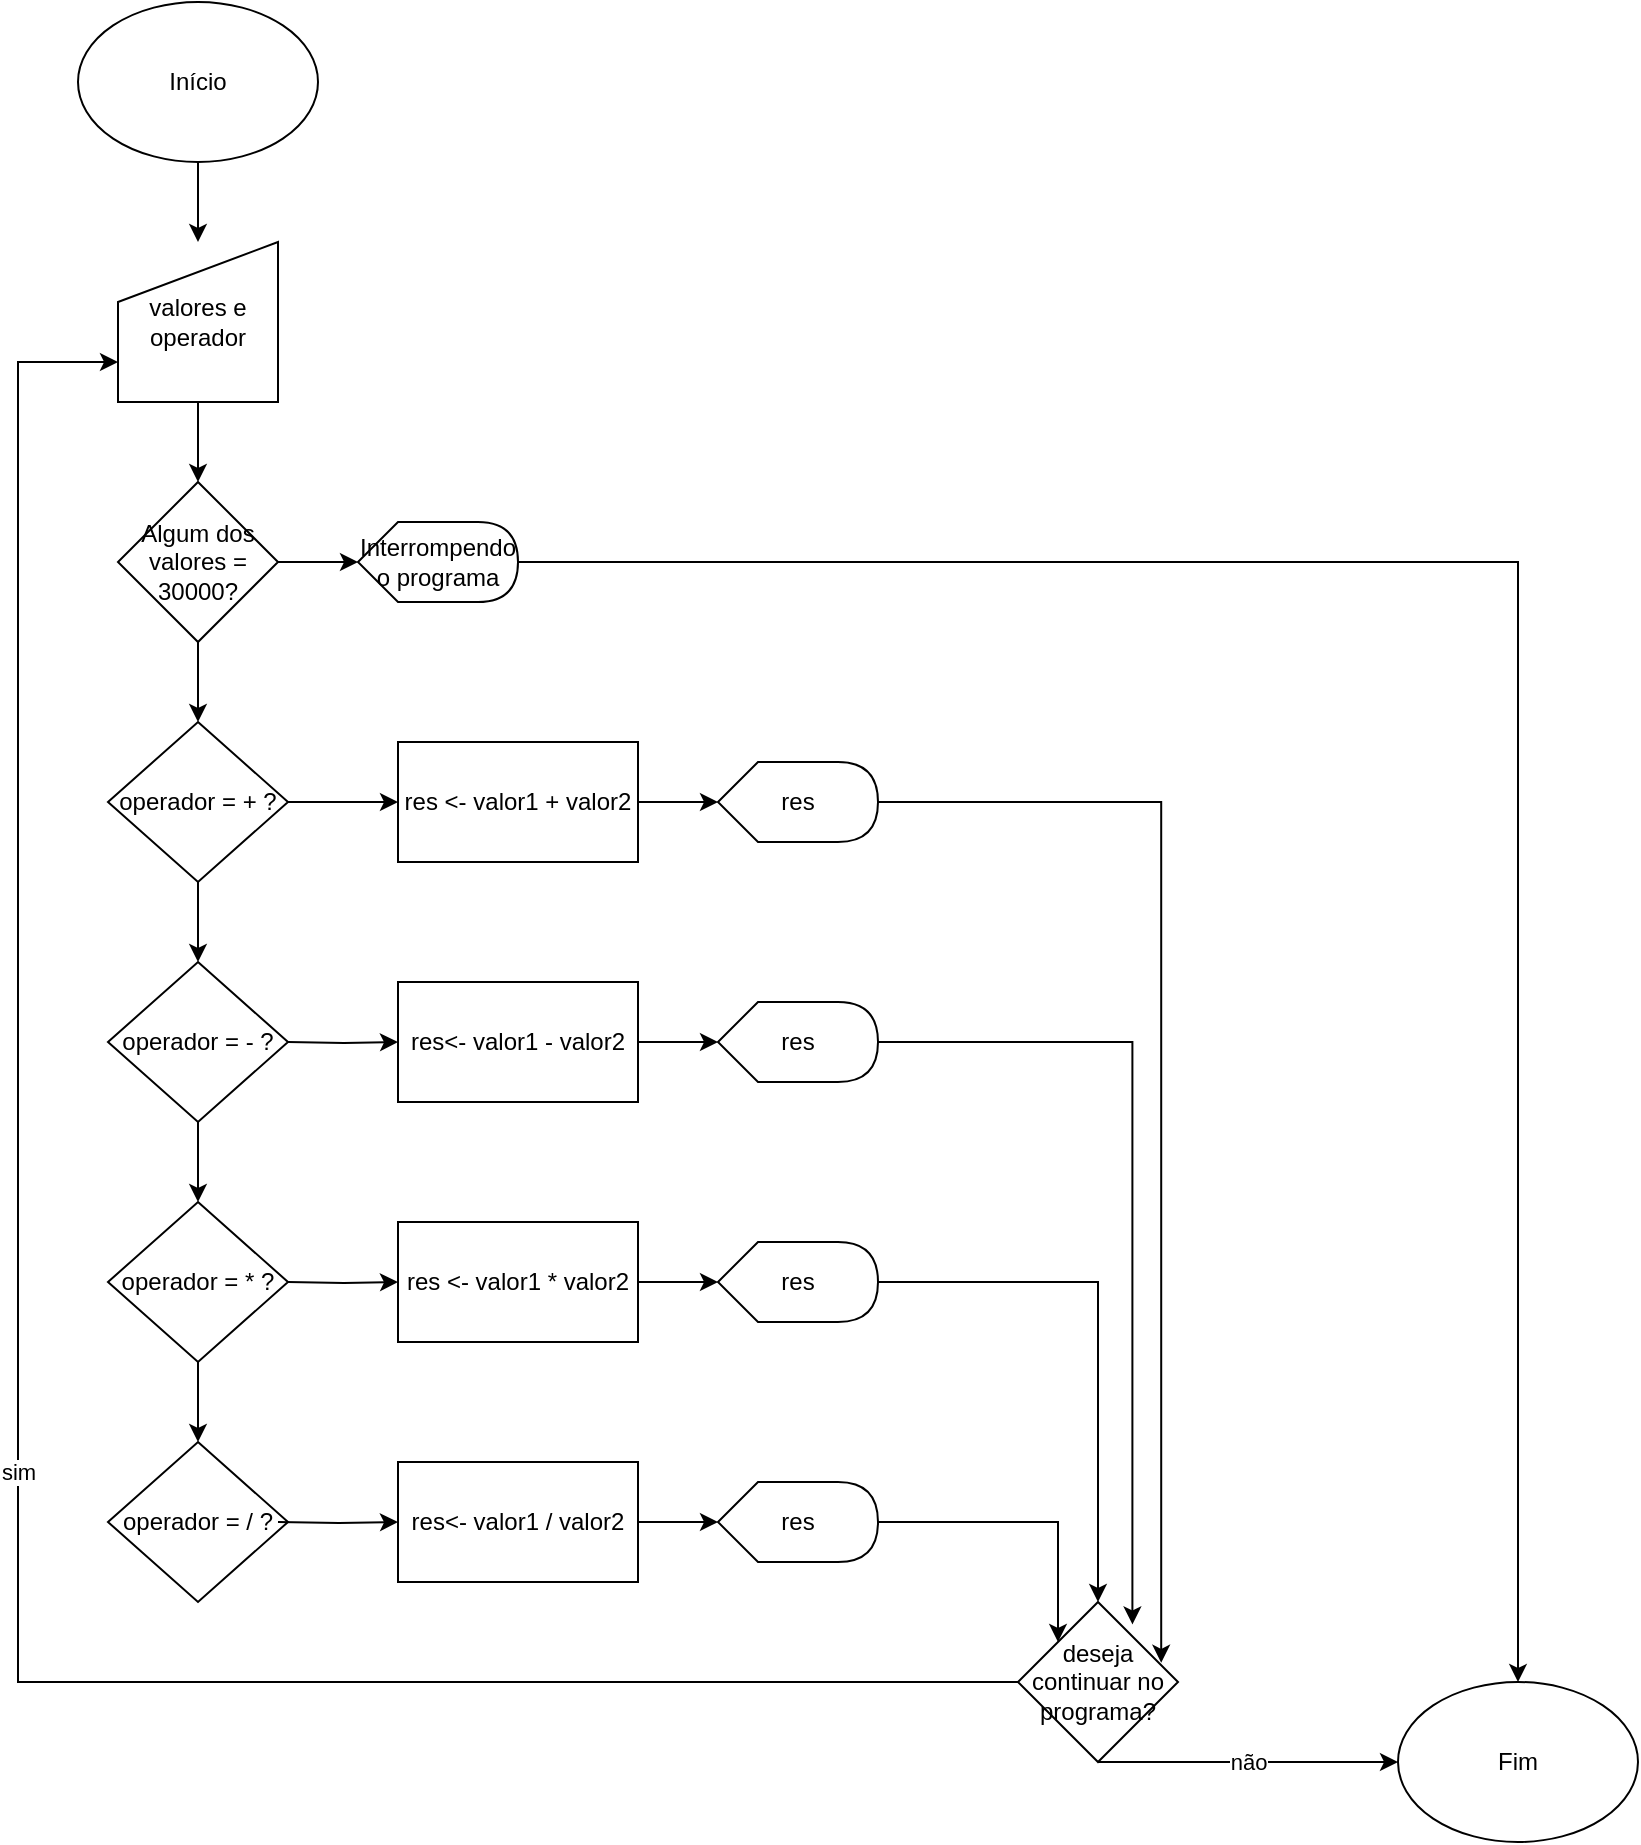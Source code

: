 <mxfile version="15.2.0" type="device"><diagram id="9uOgmiU6uPTggiQKBTGL" name="Page-1"><mxGraphModel dx="659" dy="692" grid="1" gridSize="10" guides="1" tooltips="1" connect="1" arrows="1" fold="1" page="1" pageScale="1" pageWidth="827" pageHeight="1169" math="0" shadow="0"><root><mxCell id="0"/><mxCell id="1" parent="0"/><mxCell id="qHUSeX6qfJdwNKjCqjsl-4" value="" style="edgeStyle=orthogonalEdgeStyle;rounded=0;orthogonalLoop=1;jettySize=auto;html=1;" edge="1" parent="1" source="qHUSeX6qfJdwNKjCqjsl-1" target="qHUSeX6qfJdwNKjCqjsl-3"><mxGeometry relative="1" as="geometry"/></mxCell><mxCell id="qHUSeX6qfJdwNKjCqjsl-1" value="Início" style="ellipse;whiteSpace=wrap;html=1;" vertex="1" parent="1"><mxGeometry x="200" y="40" width="120" height="80" as="geometry"/></mxCell><mxCell id="qHUSeX6qfJdwNKjCqjsl-2" value="Fim" style="ellipse;whiteSpace=wrap;html=1;" vertex="1" parent="1"><mxGeometry x="860" y="880" width="120" height="80" as="geometry"/></mxCell><mxCell id="qHUSeX6qfJdwNKjCqjsl-7" value="" style="edgeStyle=orthogonalEdgeStyle;rounded=0;orthogonalLoop=1;jettySize=auto;html=1;" edge="1" parent="1" source="qHUSeX6qfJdwNKjCqjsl-3" target="qHUSeX6qfJdwNKjCqjsl-6"><mxGeometry relative="1" as="geometry"/></mxCell><mxCell id="qHUSeX6qfJdwNKjCqjsl-3" value="valores e operador" style="shape=manualInput;whiteSpace=wrap;html=1;" vertex="1" parent="1"><mxGeometry x="220" y="160" width="80" height="80" as="geometry"/></mxCell><mxCell id="qHUSeX6qfJdwNKjCqjsl-9" value="" style="edgeStyle=orthogonalEdgeStyle;rounded=0;orthogonalLoop=1;jettySize=auto;html=1;" edge="1" parent="1" source="qHUSeX6qfJdwNKjCqjsl-6" target="qHUSeX6qfJdwNKjCqjsl-8"><mxGeometry relative="1" as="geometry"/></mxCell><mxCell id="qHUSeX6qfJdwNKjCqjsl-12" value="" style="edgeStyle=orthogonalEdgeStyle;rounded=0;orthogonalLoop=1;jettySize=auto;html=1;" edge="1" parent="1" source="qHUSeX6qfJdwNKjCqjsl-6" target="qHUSeX6qfJdwNKjCqjsl-11"><mxGeometry relative="1" as="geometry"/></mxCell><mxCell id="qHUSeX6qfJdwNKjCqjsl-6" value="Algum dos valores = 30000?" style="rhombus;whiteSpace=wrap;html=1;" vertex="1" parent="1"><mxGeometry x="220" y="280" width="80" height="80" as="geometry"/></mxCell><mxCell id="qHUSeX6qfJdwNKjCqjsl-10" style="edgeStyle=orthogonalEdgeStyle;rounded=0;orthogonalLoop=1;jettySize=auto;html=1;entryX=0.5;entryY=0;entryDx=0;entryDy=0;" edge="1" parent="1" source="qHUSeX6qfJdwNKjCqjsl-8" target="qHUSeX6qfJdwNKjCqjsl-2"><mxGeometry relative="1" as="geometry"><Array as="points"><mxPoint x="920" y="320"/></Array></mxGeometry></mxCell><mxCell id="qHUSeX6qfJdwNKjCqjsl-8" value="Interrompendo o programa" style="shape=display;whiteSpace=wrap;html=1;" vertex="1" parent="1"><mxGeometry x="340" y="300" width="80" height="40" as="geometry"/></mxCell><mxCell id="qHUSeX6qfJdwNKjCqjsl-14" value="" style="edgeStyle=orthogonalEdgeStyle;rounded=0;orthogonalLoop=1;jettySize=auto;html=1;" edge="1" parent="1" source="qHUSeX6qfJdwNKjCqjsl-11" target="qHUSeX6qfJdwNKjCqjsl-13"><mxGeometry relative="1" as="geometry"/></mxCell><mxCell id="qHUSeX6qfJdwNKjCqjsl-20" value="" style="edgeStyle=orthogonalEdgeStyle;rounded=0;orthogonalLoop=1;jettySize=auto;html=1;" edge="1" parent="1" source="qHUSeX6qfJdwNKjCqjsl-11" target="qHUSeX6qfJdwNKjCqjsl-19"><mxGeometry relative="1" as="geometry"/></mxCell><mxCell id="qHUSeX6qfJdwNKjCqjsl-11" value="operador = + ?" style="rhombus;whiteSpace=wrap;html=1;" vertex="1" parent="1"><mxGeometry x="215" y="400" width="90" height="80" as="geometry"/></mxCell><mxCell id="qHUSeX6qfJdwNKjCqjsl-16" value="" style="edgeStyle=orthogonalEdgeStyle;rounded=0;orthogonalLoop=1;jettySize=auto;html=1;" edge="1" parent="1" source="qHUSeX6qfJdwNKjCqjsl-13" target="qHUSeX6qfJdwNKjCqjsl-15"><mxGeometry relative="1" as="geometry"/></mxCell><mxCell id="qHUSeX6qfJdwNKjCqjsl-13" value="operador = - ?" style="rhombus;whiteSpace=wrap;html=1;" vertex="1" parent="1"><mxGeometry x="215" y="520" width="90" height="80" as="geometry"/></mxCell><mxCell id="qHUSeX6qfJdwNKjCqjsl-18" value="" style="edgeStyle=orthogonalEdgeStyle;rounded=0;orthogonalLoop=1;jettySize=auto;html=1;" edge="1" parent="1" source="qHUSeX6qfJdwNKjCqjsl-15" target="qHUSeX6qfJdwNKjCqjsl-17"><mxGeometry relative="1" as="geometry"/></mxCell><mxCell id="qHUSeX6qfJdwNKjCqjsl-15" value="operador = * ?" style="rhombus;whiteSpace=wrap;html=1;" vertex="1" parent="1"><mxGeometry x="215" y="640" width="90" height="80" as="geometry"/></mxCell><mxCell id="qHUSeX6qfJdwNKjCqjsl-17" value="operador = / ?" style="rhombus;whiteSpace=wrap;html=1;" vertex="1" parent="1"><mxGeometry x="215" y="760" width="90" height="80" as="geometry"/></mxCell><mxCell id="qHUSeX6qfJdwNKjCqjsl-31" value="" style="edgeStyle=orthogonalEdgeStyle;rounded=0;orthogonalLoop=1;jettySize=auto;html=1;" edge="1" parent="1" source="qHUSeX6qfJdwNKjCqjsl-19" target="qHUSeX6qfJdwNKjCqjsl-27"><mxGeometry relative="1" as="geometry"/></mxCell><mxCell id="qHUSeX6qfJdwNKjCqjsl-19" value="res &amp;lt;- valor1 + valor2" style="whiteSpace=wrap;html=1;" vertex="1" parent="1"><mxGeometry x="360" y="410" width="120" height="60" as="geometry"/></mxCell><mxCell id="qHUSeX6qfJdwNKjCqjsl-21" value="" style="edgeStyle=orthogonalEdgeStyle;rounded=0;orthogonalLoop=1;jettySize=auto;html=1;" edge="1" parent="1" target="qHUSeX6qfJdwNKjCqjsl-22"><mxGeometry relative="1" as="geometry"><mxPoint x="305" y="560" as="sourcePoint"/></mxGeometry></mxCell><mxCell id="qHUSeX6qfJdwNKjCqjsl-32" value="" style="edgeStyle=orthogonalEdgeStyle;rounded=0;orthogonalLoop=1;jettySize=auto;html=1;" edge="1" parent="1" source="qHUSeX6qfJdwNKjCqjsl-22" target="qHUSeX6qfJdwNKjCqjsl-28"><mxGeometry relative="1" as="geometry"/></mxCell><mxCell id="qHUSeX6qfJdwNKjCqjsl-22" value="res&amp;lt;- valor1 - valor2" style="whiteSpace=wrap;html=1;" vertex="1" parent="1"><mxGeometry x="360" y="530" width="120" height="60" as="geometry"/></mxCell><mxCell id="qHUSeX6qfJdwNKjCqjsl-23" value="" style="edgeStyle=orthogonalEdgeStyle;rounded=0;orthogonalLoop=1;jettySize=auto;html=1;" edge="1" parent="1" target="qHUSeX6qfJdwNKjCqjsl-24"><mxGeometry relative="1" as="geometry"><mxPoint x="305" y="680" as="sourcePoint"/></mxGeometry></mxCell><mxCell id="qHUSeX6qfJdwNKjCqjsl-33" value="" style="edgeStyle=orthogonalEdgeStyle;rounded=0;orthogonalLoop=1;jettySize=auto;html=1;" edge="1" parent="1" source="qHUSeX6qfJdwNKjCqjsl-24" target="qHUSeX6qfJdwNKjCqjsl-29"><mxGeometry relative="1" as="geometry"/></mxCell><mxCell id="qHUSeX6qfJdwNKjCqjsl-24" value="res &amp;lt;- valor1 * valor2" style="whiteSpace=wrap;html=1;" vertex="1" parent="1"><mxGeometry x="360" y="650" width="120" height="60" as="geometry"/></mxCell><mxCell id="qHUSeX6qfJdwNKjCqjsl-25" value="" style="edgeStyle=orthogonalEdgeStyle;rounded=0;orthogonalLoop=1;jettySize=auto;html=1;" edge="1" parent="1" target="qHUSeX6qfJdwNKjCqjsl-26"><mxGeometry relative="1" as="geometry"><mxPoint x="300" y="800" as="sourcePoint"/></mxGeometry></mxCell><mxCell id="qHUSeX6qfJdwNKjCqjsl-34" value="" style="edgeStyle=orthogonalEdgeStyle;rounded=0;orthogonalLoop=1;jettySize=auto;html=1;" edge="1" parent="1" source="qHUSeX6qfJdwNKjCqjsl-26" target="qHUSeX6qfJdwNKjCqjsl-30"><mxGeometry relative="1" as="geometry"/></mxCell><mxCell id="qHUSeX6qfJdwNKjCqjsl-26" value="res&amp;lt;- valor1 / valor2" style="whiteSpace=wrap;html=1;" vertex="1" parent="1"><mxGeometry x="360" y="770" width="120" height="60" as="geometry"/></mxCell><mxCell id="qHUSeX6qfJdwNKjCqjsl-39" style="edgeStyle=orthogonalEdgeStyle;rounded=0;orthogonalLoop=1;jettySize=auto;html=1;entryX=0.895;entryY=0.38;entryDx=0;entryDy=0;entryPerimeter=0;" edge="1" parent="1" source="qHUSeX6qfJdwNKjCqjsl-27" target="qHUSeX6qfJdwNKjCqjsl-35"><mxGeometry relative="1" as="geometry"/></mxCell><mxCell id="qHUSeX6qfJdwNKjCqjsl-27" value="res" style="shape=display;whiteSpace=wrap;html=1;" vertex="1" parent="1"><mxGeometry x="520" y="420" width="80" height="40" as="geometry"/></mxCell><mxCell id="qHUSeX6qfJdwNKjCqjsl-38" style="edgeStyle=orthogonalEdgeStyle;rounded=0;orthogonalLoop=1;jettySize=auto;html=1;entryX=0.715;entryY=0.14;entryDx=0;entryDy=0;entryPerimeter=0;" edge="1" parent="1" source="qHUSeX6qfJdwNKjCqjsl-28" target="qHUSeX6qfJdwNKjCqjsl-35"><mxGeometry relative="1" as="geometry"/></mxCell><mxCell id="qHUSeX6qfJdwNKjCqjsl-28" value="res" style="shape=display;whiteSpace=wrap;html=1;" vertex="1" parent="1"><mxGeometry x="520" y="540" width="80" height="40" as="geometry"/></mxCell><mxCell id="qHUSeX6qfJdwNKjCqjsl-37" style="edgeStyle=orthogonalEdgeStyle;rounded=0;orthogonalLoop=1;jettySize=auto;html=1;entryX=0.5;entryY=0;entryDx=0;entryDy=0;" edge="1" parent="1" source="qHUSeX6qfJdwNKjCqjsl-29" target="qHUSeX6qfJdwNKjCqjsl-35"><mxGeometry relative="1" as="geometry"/></mxCell><mxCell id="qHUSeX6qfJdwNKjCqjsl-29" value="res" style="shape=display;whiteSpace=wrap;html=1;" vertex="1" parent="1"><mxGeometry x="520" y="660" width="80" height="40" as="geometry"/></mxCell><mxCell id="qHUSeX6qfJdwNKjCqjsl-36" style="edgeStyle=orthogonalEdgeStyle;rounded=0;orthogonalLoop=1;jettySize=auto;html=1;entryX=0;entryY=0;entryDx=0;entryDy=0;" edge="1" parent="1" source="qHUSeX6qfJdwNKjCqjsl-30" target="qHUSeX6qfJdwNKjCqjsl-35"><mxGeometry relative="1" as="geometry"/></mxCell><mxCell id="qHUSeX6qfJdwNKjCqjsl-30" value="res" style="shape=display;whiteSpace=wrap;html=1;" vertex="1" parent="1"><mxGeometry x="520" y="780" width="80" height="40" as="geometry"/></mxCell><mxCell id="qHUSeX6qfJdwNKjCqjsl-40" value="não" style="edgeStyle=orthogonalEdgeStyle;rounded=0;orthogonalLoop=1;jettySize=auto;html=1;entryX=0;entryY=0.5;entryDx=0;entryDy=0;" edge="1" parent="1" source="qHUSeX6qfJdwNKjCqjsl-35" target="qHUSeX6qfJdwNKjCqjsl-2"><mxGeometry relative="1" as="geometry"><Array as="points"><mxPoint x="840" y="920"/></Array></mxGeometry></mxCell><mxCell id="qHUSeX6qfJdwNKjCqjsl-41" value="sim" style="edgeStyle=orthogonalEdgeStyle;rounded=0;orthogonalLoop=1;jettySize=auto;html=1;entryX=0;entryY=0.75;entryDx=0;entryDy=0;" edge="1" parent="1" source="qHUSeX6qfJdwNKjCqjsl-35" target="qHUSeX6qfJdwNKjCqjsl-3"><mxGeometry relative="1" as="geometry"><Array as="points"><mxPoint x="170" y="880"/><mxPoint x="170" y="220"/></Array></mxGeometry></mxCell><mxCell id="qHUSeX6qfJdwNKjCqjsl-35" value="deseja continuar no programa?" style="rhombus;whiteSpace=wrap;html=1;" vertex="1" parent="1"><mxGeometry x="670" y="840" width="80" height="80" as="geometry"/></mxCell></root></mxGraphModel></diagram></mxfile>
